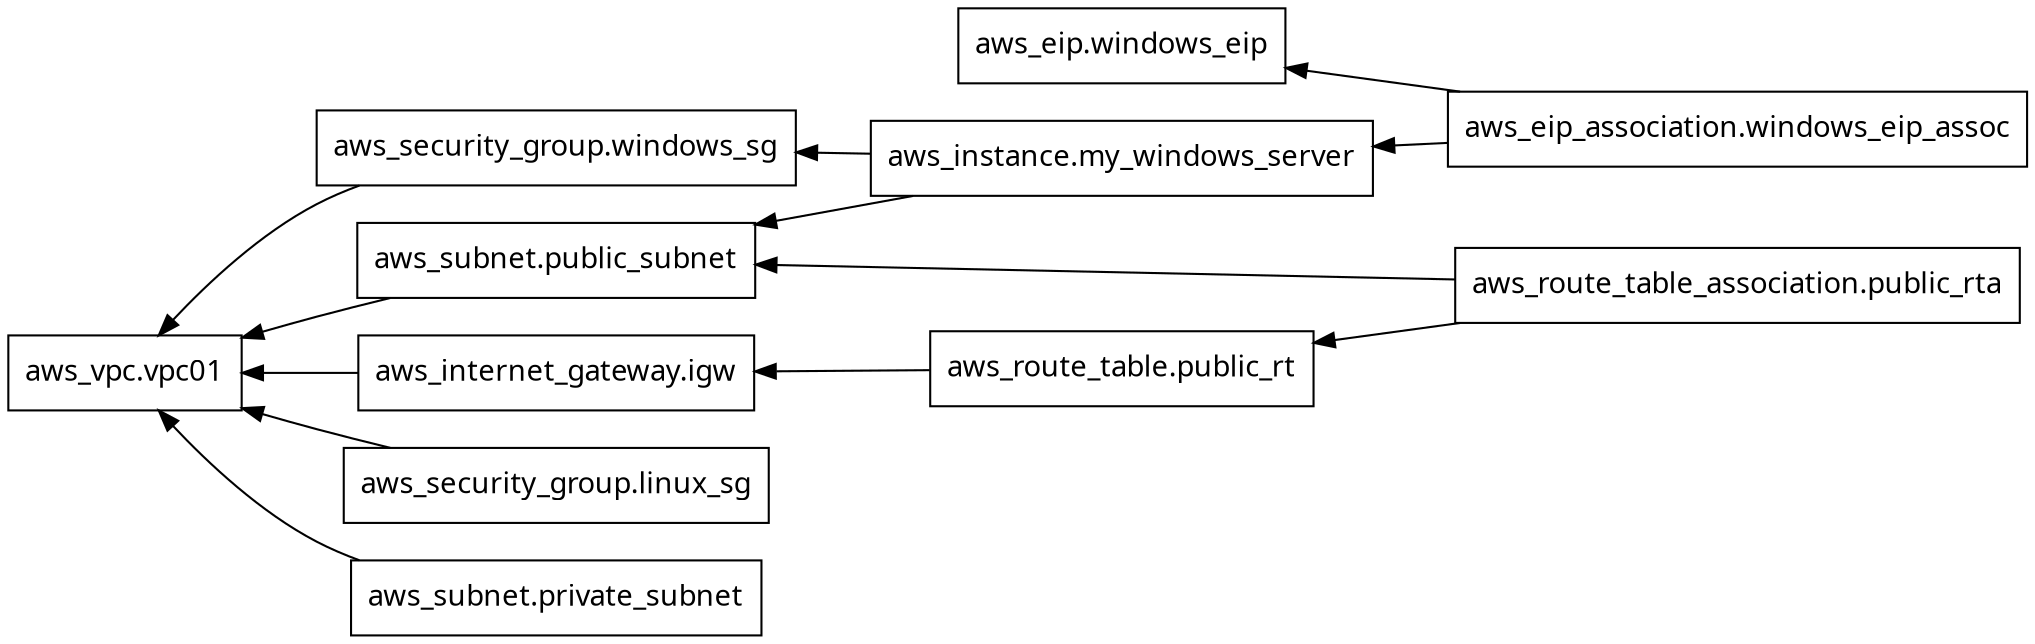 digraph G {
  rankdir = "RL";
  node [shape = rect, fontname = "sans-serif"];
  "aws_eip.windows_eip" [label="aws_eip.windows_eip"];
  "aws_eip_association.windows_eip_assoc" [label="aws_eip_association.windows_eip_assoc"];
  "aws_instance.my_windows_server" [label="aws_instance.my_windows_server"];
  "aws_internet_gateway.igw" [label="aws_internet_gateway.igw"];
  "aws_route_table.public_rt" [label="aws_route_table.public_rt"];
  "aws_route_table_association.public_rta" [label="aws_route_table_association.public_rta"];
  "aws_security_group.linux_sg" [label="aws_security_group.linux_sg"];
  "aws_security_group.windows_sg" [label="aws_security_group.windows_sg"];
  "aws_subnet.private_subnet" [label="aws_subnet.private_subnet"];
  "aws_subnet.public_subnet" [label="aws_subnet.public_subnet"];
  "aws_vpc.vpc01" [label="aws_vpc.vpc01"];
  "aws_eip_association.windows_eip_assoc" -> "aws_eip.windows_eip";
  "aws_eip_association.windows_eip_assoc" -> "aws_instance.my_windows_server";
  "aws_instance.my_windows_server" -> "aws_security_group.windows_sg";
  "aws_instance.my_windows_server" -> "aws_subnet.public_subnet";
  "aws_internet_gateway.igw" -> "aws_vpc.vpc01";
  "aws_route_table.public_rt" -> "aws_internet_gateway.igw";
  "aws_route_table_association.public_rta" -> "aws_route_table.public_rt";
  "aws_route_table_association.public_rta" -> "aws_subnet.public_subnet";
  "aws_security_group.linux_sg" -> "aws_vpc.vpc01";
  "aws_security_group.windows_sg" -> "aws_vpc.vpc01";
  "aws_subnet.private_subnet" -> "aws_vpc.vpc01";
  "aws_subnet.public_subnet" -> "aws_vpc.vpc01";
}
